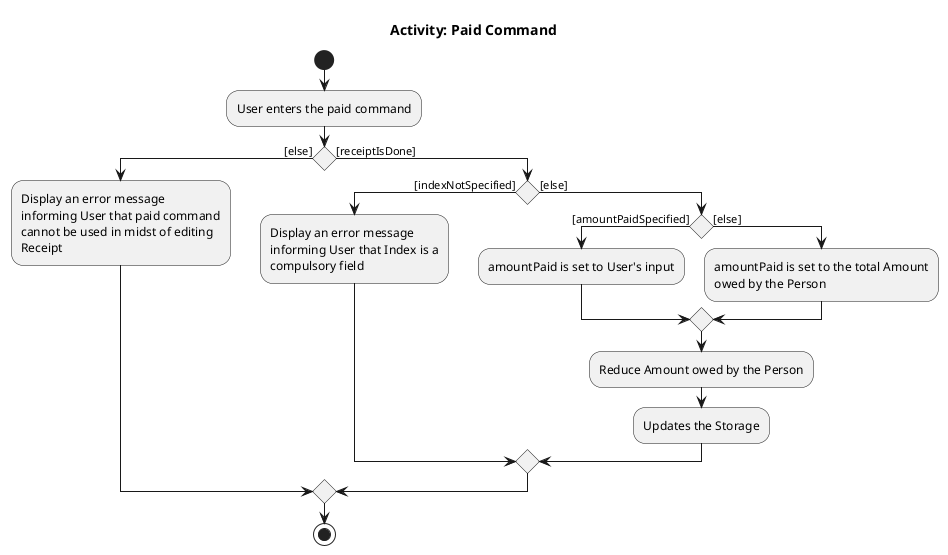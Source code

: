 @startuml
/' @author @WillySeahh'/
title Activity: Paid Command

start
:User enters the paid command;


if () then ([else])
    :Display an error message
    informing User that paid command
    cannot be used in midst of editing
    Receipt;
else ([receiptIsDone])
    if () then ([indexNotSpecified])
        :Display an error message
        informing User that Index is a
        compulsory field;
    else ([else])
        if () then ([amountPaidSpecified])
            :amountPaid is set to User's input;
        else ([else])
            :amountPaid is set to the total Amount
            owed by the Person;
        endif
        :Reduce Amount owed by the Person;
        :Updates the Storage;
    endif

endif
stop
@enduml
